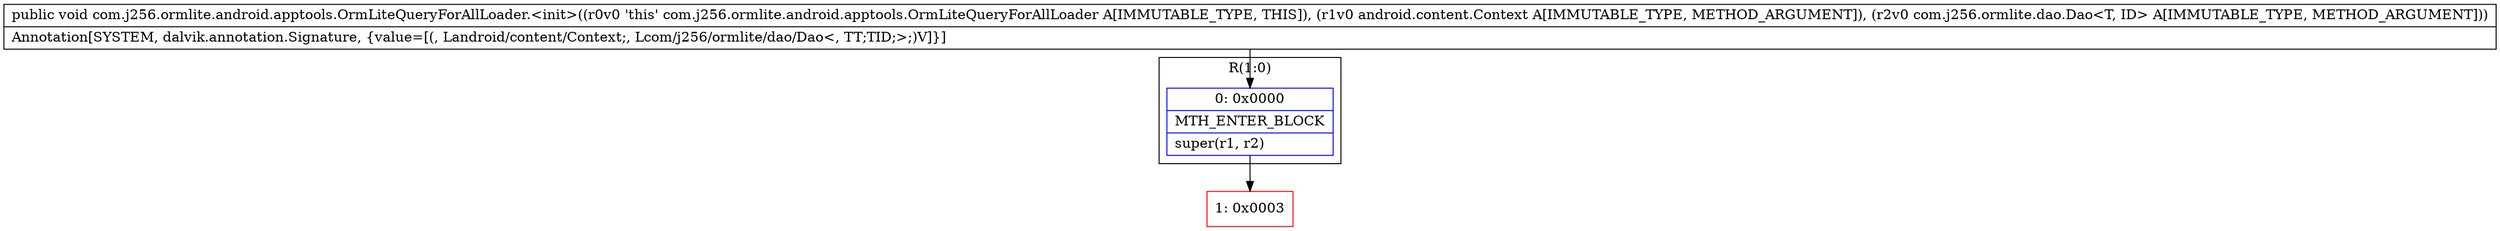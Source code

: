 digraph "CFG forcom.j256.ormlite.android.apptools.OrmLiteQueryForAllLoader.\<init\>(Landroid\/content\/Context;Lcom\/j256\/ormlite\/dao\/Dao;)V" {
subgraph cluster_Region_1450949220 {
label = "R(1:0)";
node [shape=record,color=blue];
Node_0 [shape=record,label="{0\:\ 0x0000|MTH_ENTER_BLOCK\l|super(r1, r2)\l}"];
}
Node_1 [shape=record,color=red,label="{1\:\ 0x0003}"];
MethodNode[shape=record,label="{public void com.j256.ormlite.android.apptools.OrmLiteQueryForAllLoader.\<init\>((r0v0 'this' com.j256.ormlite.android.apptools.OrmLiteQueryForAllLoader A[IMMUTABLE_TYPE, THIS]), (r1v0 android.content.Context A[IMMUTABLE_TYPE, METHOD_ARGUMENT]), (r2v0 com.j256.ormlite.dao.Dao\<T, ID\> A[IMMUTABLE_TYPE, METHOD_ARGUMENT]))  | Annotation[SYSTEM, dalvik.annotation.Signature, \{value=[(, Landroid\/content\/Context;, Lcom\/j256\/ormlite\/dao\/Dao\<, TT;TID;\>;)V]\}]\l}"];
MethodNode -> Node_0;
Node_0 -> Node_1;
}

